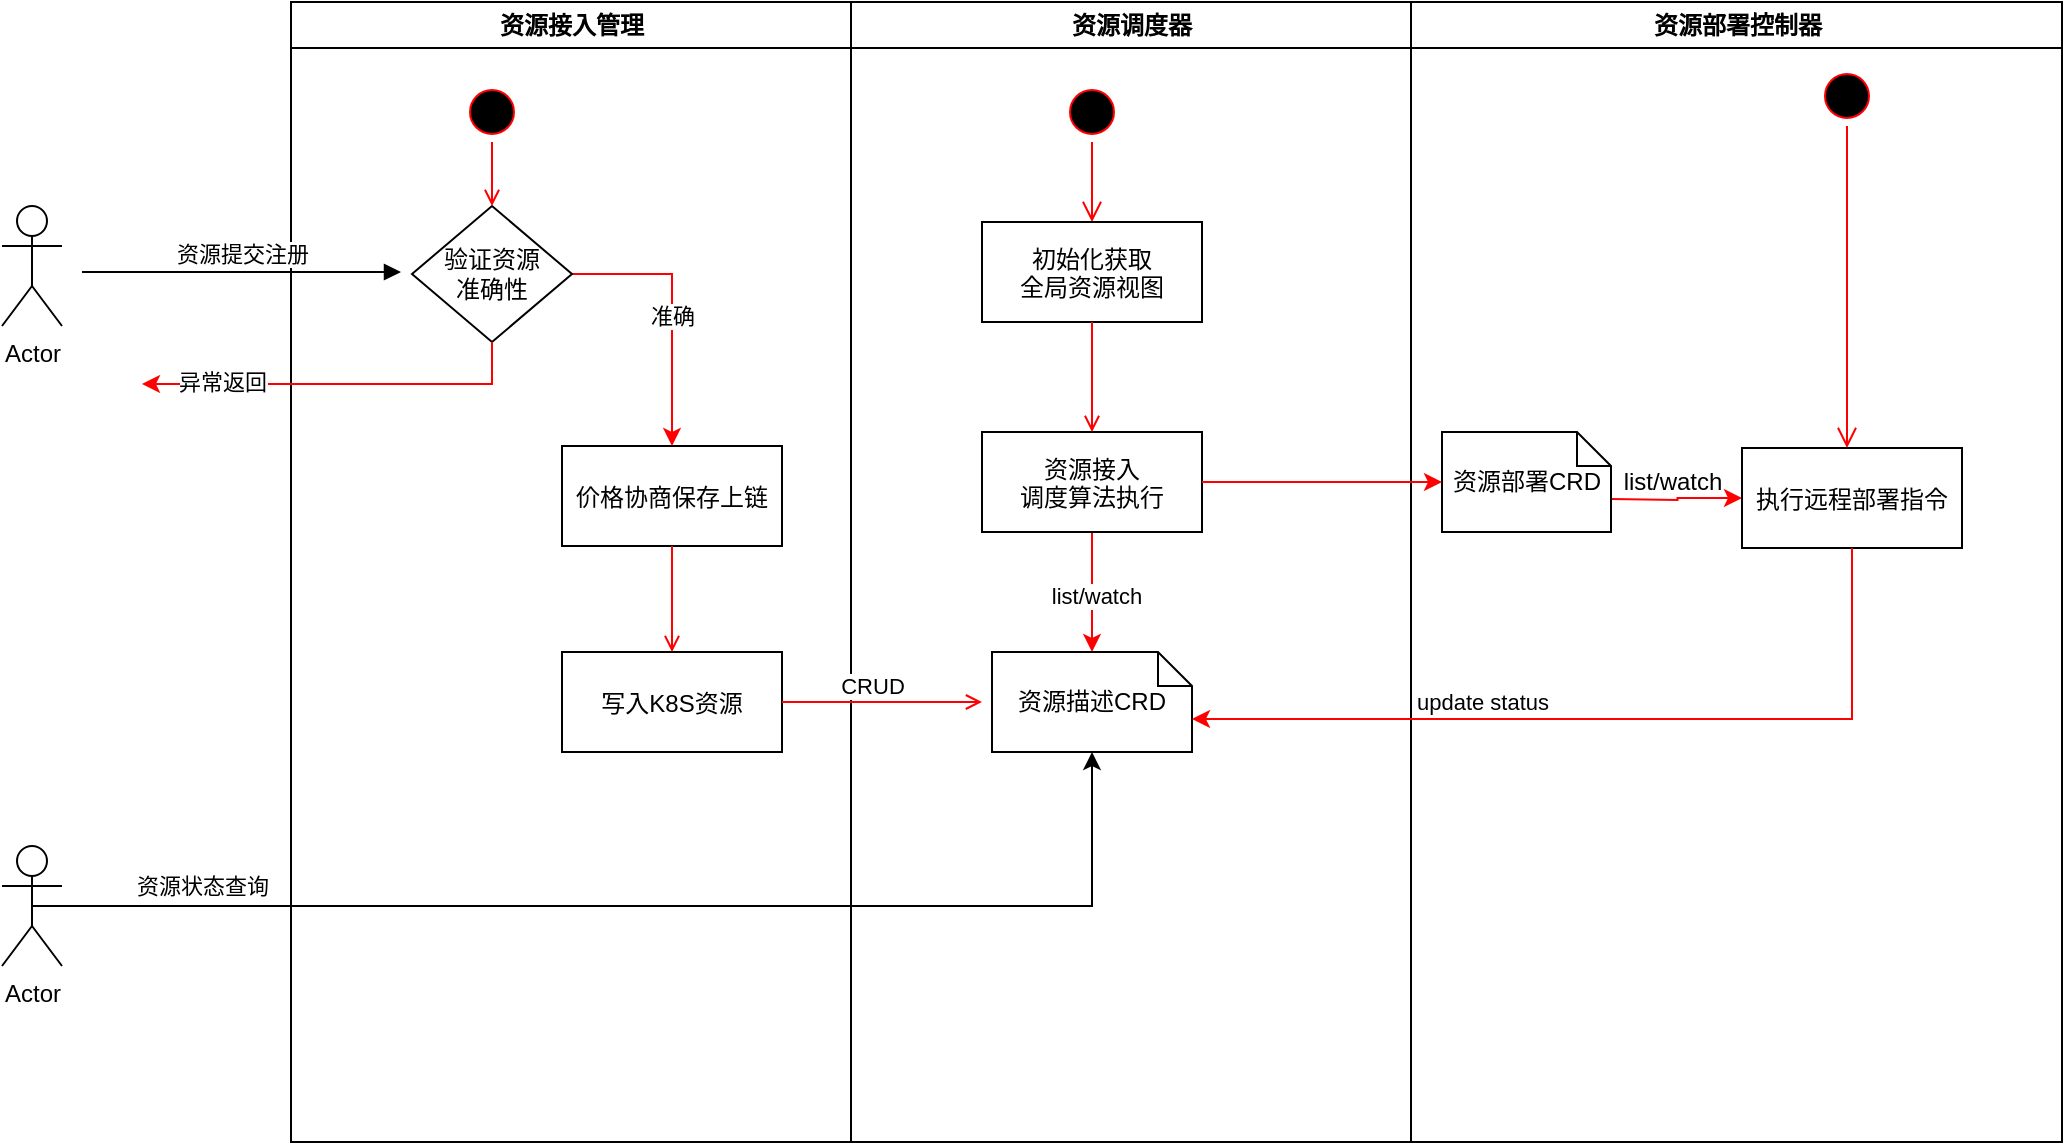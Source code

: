 <mxfile version="14.2.9" type="github">
  <diagram name="Page-1" id="e7e014a7-5840-1c2e-5031-d8a46d1fe8dd">
    <mxGraphModel dx="1577" dy="1225" grid="1" gridSize="10" guides="1" tooltips="1" connect="1" arrows="1" fold="1" page="1" pageScale="1" pageWidth="1169" pageHeight="826" background="#ffffff" math="0" shadow="0">
      <root>
        <mxCell id="0" />
        <mxCell id="1" parent="0" />
        <mxCell id="2" value="资源接入管理" style="swimlane;whiteSpace=wrap" parent="1" vertex="1">
          <mxGeometry x="164.5" y="128" width="280" height="570" as="geometry" />
        </mxCell>
        <mxCell id="5" value="" style="ellipse;shape=startState;fillColor=#000000;strokeColor=#ff0000;" parent="2" vertex="1">
          <mxGeometry x="85.5" y="40" width="30" height="30" as="geometry" />
        </mxCell>
        <mxCell id="8" value="价格协商保存上链" style="" parent="2" vertex="1">
          <mxGeometry x="135.5" y="222" width="110" height="50" as="geometry" />
        </mxCell>
        <mxCell id="10" value="写入K8S资源" style="" parent="2" vertex="1">
          <mxGeometry x="135.5" y="325" width="110" height="50" as="geometry" />
        </mxCell>
        <mxCell id="11" value="" style="endArrow=open;strokeColor=#FF0000;endFill=1;rounded=0" parent="2" source="8" target="10" edge="1">
          <mxGeometry relative="1" as="geometry" />
        </mxCell>
        <mxCell id="1ZK6b1DigH0FIfmaJFkL-52" style="edgeStyle=orthogonalEdgeStyle;rounded=0;orthogonalLoop=1;jettySize=auto;html=1;exitX=1;exitY=0.5;exitDx=0;exitDy=0;strokeColor=#FF0000;" edge="1" parent="2" source="1ZK6b1DigH0FIfmaJFkL-47" target="8">
          <mxGeometry relative="1" as="geometry" />
        </mxCell>
        <mxCell id="1ZK6b1DigH0FIfmaJFkL-53" value="准确" style="edgeLabel;html=1;align=center;verticalAlign=middle;resizable=0;points=[];" vertex="1" connectable="0" parent="1ZK6b1DigH0FIfmaJFkL-52">
          <mxGeometry x="0.038" relative="1" as="geometry">
            <mxPoint as="offset" />
          </mxGeometry>
        </mxCell>
        <mxCell id="1ZK6b1DigH0FIfmaJFkL-47" value="&lt;span&gt;验证资源&lt;br&gt;准确性&lt;/span&gt;" style="rhombus;whiteSpace=wrap;html=1;" vertex="1" parent="2">
          <mxGeometry x="60.5" y="102" width="80" height="68" as="geometry" />
        </mxCell>
        <mxCell id="1ZK6b1DigH0FIfmaJFkL-48" value="" style="endArrow=open;strokeColor=#FF0000;endFill=1;rounded=0;exitX=0.5;exitY=1;exitDx=0;exitDy=0;" edge="1" parent="2" source="5" target="1ZK6b1DigH0FIfmaJFkL-47">
          <mxGeometry relative="1" as="geometry">
            <mxPoint x="100.5" y="160" as="sourcePoint" />
            <mxPoint x="265" y="340" as="targetPoint" />
          </mxGeometry>
        </mxCell>
        <mxCell id="3" value="资源调度器" style="swimlane;whiteSpace=wrap" parent="1" vertex="1">
          <mxGeometry x="444.5" y="128" width="280" height="570" as="geometry" />
        </mxCell>
        <mxCell id="13" value="" style="ellipse;shape=startState;fillColor=#000000;strokeColor=#ff0000;" parent="3" vertex="1">
          <mxGeometry x="105.5" y="40" width="30" height="30" as="geometry" />
        </mxCell>
        <mxCell id="14" value="" style="edgeStyle=elbowEdgeStyle;elbow=horizontal;verticalAlign=bottom;endArrow=open;endSize=8;strokeColor=#FF0000;endFill=1;rounded=0" parent="3" source="13" target="15" edge="1">
          <mxGeometry x="85.5" y="20" as="geometry">
            <mxPoint x="100.5" y="90" as="targetPoint" />
          </mxGeometry>
        </mxCell>
        <mxCell id="15" value="初始化获取&#xa;全局资源视图" style="" parent="3" vertex="1">
          <mxGeometry x="65.5" y="110" width="110" height="50" as="geometry" />
        </mxCell>
        <mxCell id="1ZK6b1DigH0FIfmaJFkL-57" style="edgeStyle=orthogonalEdgeStyle;rounded=0;orthogonalLoop=1;jettySize=auto;html=1;entryX=0.5;entryY=0;entryDx=0;entryDy=0;entryPerimeter=0;strokeColor=#FF0000;" edge="1" parent="3" source="16" target="31">
          <mxGeometry relative="1" as="geometry" />
        </mxCell>
        <mxCell id="1ZK6b1DigH0FIfmaJFkL-58" value="list/watch" style="edgeLabel;html=1;align=center;verticalAlign=middle;resizable=0;points=[];" vertex="1" connectable="0" parent="1ZK6b1DigH0FIfmaJFkL-57">
          <mxGeometry x="0.054" y="2" relative="1" as="geometry">
            <mxPoint as="offset" />
          </mxGeometry>
        </mxCell>
        <mxCell id="16" value="资源接入&#xa;调度算法执行" style="" parent="3" vertex="1">
          <mxGeometry x="65.5" y="215" width="110" height="50" as="geometry" />
        </mxCell>
        <mxCell id="17" value="" style="endArrow=open;strokeColor=#FF0000;endFill=1;rounded=0" parent="3" source="15" target="16" edge="1">
          <mxGeometry relative="1" as="geometry" />
        </mxCell>
        <mxCell id="31" value="资源描述CRD" style="shape=note;whiteSpace=wrap;size=17" parent="3" vertex="1">
          <mxGeometry x="70.5" y="325" width="100" height="50" as="geometry" />
        </mxCell>
        <mxCell id="4" value="资源部署控制器" style="swimlane;whiteSpace=wrap" parent="1" vertex="1">
          <mxGeometry x="724.5" y="128" width="325.5" height="570" as="geometry" />
        </mxCell>
        <mxCell id="1ZK6b1DigH0FIfmaJFkL-68" style="edgeStyle=orthogonalEdgeStyle;rounded=0;orthogonalLoop=1;jettySize=auto;html=1;exitX=0;exitY=0;exitDx=94.5;exitDy=33.5;exitPerimeter=0;entryX=0;entryY=0.5;entryDx=0;entryDy=0;strokeColor=#FF0000;" edge="1" parent="4" target="1ZK6b1DigH0FIfmaJFkL-64">
          <mxGeometry relative="1" as="geometry">
            <mxPoint x="100" y="248.5" as="sourcePoint" />
          </mxGeometry>
        </mxCell>
        <mxCell id="1ZK6b1DigH0FIfmaJFkL-60" value="资源部署CRD" style="shape=note;whiteSpace=wrap;size=17" vertex="1" parent="4">
          <mxGeometry x="15.5" y="215" width="84.5" height="50" as="geometry" />
        </mxCell>
        <mxCell id="1ZK6b1DigH0FIfmaJFkL-62" value="" style="ellipse;shape=startState;fillColor=#000000;strokeColor=#ff0000;" vertex="1" parent="4">
          <mxGeometry x="203" y="32" width="30" height="30" as="geometry" />
        </mxCell>
        <mxCell id="1ZK6b1DigH0FIfmaJFkL-63" value="" style="edgeStyle=elbowEdgeStyle;elbow=horizontal;verticalAlign=bottom;endArrow=open;endSize=8;strokeColor=#FF0000;endFill=1;rounded=0" edge="1" parent="4" source="1ZK6b1DigH0FIfmaJFkL-62" target="1ZK6b1DigH0FIfmaJFkL-64">
          <mxGeometry x="-261.5" y="-116" as="geometry">
            <mxPoint x="-246.5" y="-46" as="targetPoint" />
          </mxGeometry>
        </mxCell>
        <mxCell id="1ZK6b1DigH0FIfmaJFkL-64" value="执行远程部署指令" style="" vertex="1" parent="4">
          <mxGeometry x="165.5" y="223" width="110" height="50" as="geometry" />
        </mxCell>
        <mxCell id="1ZK6b1DigH0FIfmaJFkL-69" value="list/watch" style="text;html=1;align=center;verticalAlign=middle;resizable=0;points=[];autosize=1;" vertex="1" parent="4">
          <mxGeometry x="100" y="230" width="60" height="20" as="geometry" />
        </mxCell>
        <mxCell id="20" value="" style="endArrow=open;strokeColor=#FF0000;endFill=1;rounded=0" parent="1" source="10" edge="1">
          <mxGeometry relative="1" as="geometry">
            <mxPoint x="510" y="478" as="targetPoint" />
          </mxGeometry>
        </mxCell>
        <mxCell id="1ZK6b1DigH0FIfmaJFkL-59" value="CRUD" style="edgeLabel;html=1;align=center;verticalAlign=middle;resizable=0;points=[];" vertex="1" connectable="0" parent="20">
          <mxGeometry x="-0.346" y="-1" relative="1" as="geometry">
            <mxPoint x="12.5" y="-9" as="offset" />
          </mxGeometry>
        </mxCell>
        <mxCell id="1ZK6b1DigH0FIfmaJFkL-41" value="Actor" style="shape=umlActor;verticalLabelPosition=bottom;verticalAlign=top;html=1;" vertex="1" parent="1">
          <mxGeometry x="20" y="230" width="30" height="60" as="geometry" />
        </mxCell>
        <mxCell id="1ZK6b1DigH0FIfmaJFkL-42" value="资源提交注册" style="html=1;verticalAlign=bottom;endArrow=block;" edge="1" parent="1">
          <mxGeometry relative="1" as="geometry">
            <mxPoint x="60" y="263" as="sourcePoint" />
            <mxPoint x="219.5" y="263" as="targetPoint" />
          </mxGeometry>
        </mxCell>
        <mxCell id="1ZK6b1DigH0FIfmaJFkL-55" style="edgeStyle=orthogonalEdgeStyle;rounded=0;orthogonalLoop=1;jettySize=auto;html=1;exitX=0.5;exitY=1;exitDx=0;exitDy=0;strokeColor=#FF0000;" edge="1" parent="1" source="1ZK6b1DigH0FIfmaJFkL-47">
          <mxGeometry relative="1" as="geometry">
            <mxPoint x="90" y="319" as="targetPoint" />
            <Array as="points">
              <mxPoint x="265" y="319" />
              <mxPoint x="90" y="319" />
            </Array>
          </mxGeometry>
        </mxCell>
        <mxCell id="1ZK6b1DigH0FIfmaJFkL-56" value="异常返回" style="edgeLabel;html=1;align=center;verticalAlign=middle;resizable=0;points=[];" vertex="1" connectable="0" parent="1ZK6b1DigH0FIfmaJFkL-55">
          <mxGeometry x="0.593" y="-1" relative="1" as="geometry">
            <mxPoint as="offset" />
          </mxGeometry>
        </mxCell>
        <mxCell id="1ZK6b1DigH0FIfmaJFkL-61" style="edgeStyle=orthogonalEdgeStyle;rounded=0;orthogonalLoop=1;jettySize=auto;html=1;entryX=0;entryY=0.5;entryDx=0;entryDy=0;entryPerimeter=0;strokeColor=#FF0000;" edge="1" parent="1" source="16" target="1ZK6b1DigH0FIfmaJFkL-60">
          <mxGeometry relative="1" as="geometry" />
        </mxCell>
        <mxCell id="1ZK6b1DigH0FIfmaJFkL-70" style="edgeStyle=orthogonalEdgeStyle;rounded=0;orthogonalLoop=1;jettySize=auto;html=1;exitX=0.5;exitY=1;exitDx=0;exitDy=0;strokeColor=#FF0000;entryX=0;entryY=0;entryDx=100;entryDy=33.5;entryPerimeter=0;" edge="1" parent="1" source="1ZK6b1DigH0FIfmaJFkL-64" target="31">
          <mxGeometry relative="1" as="geometry">
            <mxPoint x="660" y="490" as="targetPoint" />
          </mxGeometry>
        </mxCell>
        <mxCell id="1ZK6b1DigH0FIfmaJFkL-71" value="update status" style="edgeLabel;html=1;align=center;verticalAlign=middle;resizable=0;points=[];" vertex="1" connectable="0" parent="1ZK6b1DigH0FIfmaJFkL-70">
          <mxGeometry x="0.247" y="2" relative="1" as="geometry">
            <mxPoint x="-11.33" y="-10.5" as="offset" />
          </mxGeometry>
        </mxCell>
        <mxCell id="1ZK6b1DigH0FIfmaJFkL-74" style="edgeStyle=orthogonalEdgeStyle;rounded=0;orthogonalLoop=1;jettySize=auto;html=1;exitX=0.5;exitY=0.5;exitDx=0;exitDy=0;exitPerimeter=0;entryX=0.5;entryY=1;entryDx=0;entryDy=0;entryPerimeter=0;" edge="1" parent="1" source="1ZK6b1DigH0FIfmaJFkL-72" target="31">
          <mxGeometry relative="1" as="geometry" />
        </mxCell>
        <mxCell id="1ZK6b1DigH0FIfmaJFkL-75" value="资源状态查询" style="edgeLabel;html=1;align=center;verticalAlign=middle;resizable=0;points=[];" vertex="1" connectable="0" parent="1ZK6b1DigH0FIfmaJFkL-74">
          <mxGeometry x="-0.786" y="2" relative="1" as="geometry">
            <mxPoint x="20" y="-8" as="offset" />
          </mxGeometry>
        </mxCell>
        <mxCell id="1ZK6b1DigH0FIfmaJFkL-72" value="Actor" style="shape=umlActor;verticalLabelPosition=bottom;verticalAlign=top;html=1;" vertex="1" parent="1">
          <mxGeometry x="20" y="550" width="30" height="60" as="geometry" />
        </mxCell>
      </root>
    </mxGraphModel>
  </diagram>
</mxfile>
